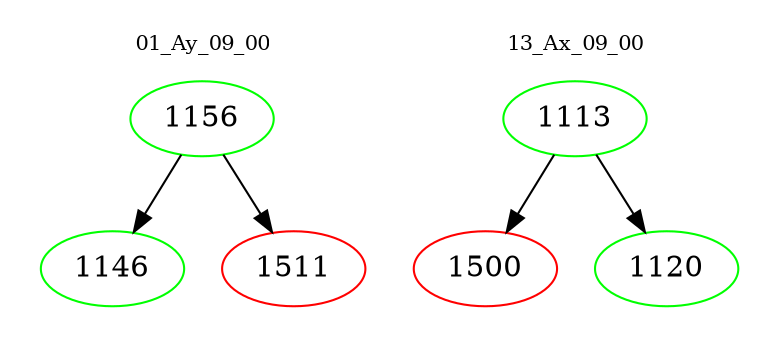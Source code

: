 digraph{
subgraph cluster_0 {
color = white
label = "01_Ay_09_00";
fontsize=10;
T0_1156 [label="1156", color="green"]
T0_1156 -> T0_1146 [color="black"]
T0_1146 [label="1146", color="green"]
T0_1156 -> T0_1511 [color="black"]
T0_1511 [label="1511", color="red"]
}
subgraph cluster_1 {
color = white
label = "13_Ax_09_00";
fontsize=10;
T1_1113 [label="1113", color="green"]
T1_1113 -> T1_1500 [color="black"]
T1_1500 [label="1500", color="red"]
T1_1113 -> T1_1120 [color="black"]
T1_1120 [label="1120", color="green"]
}
}
